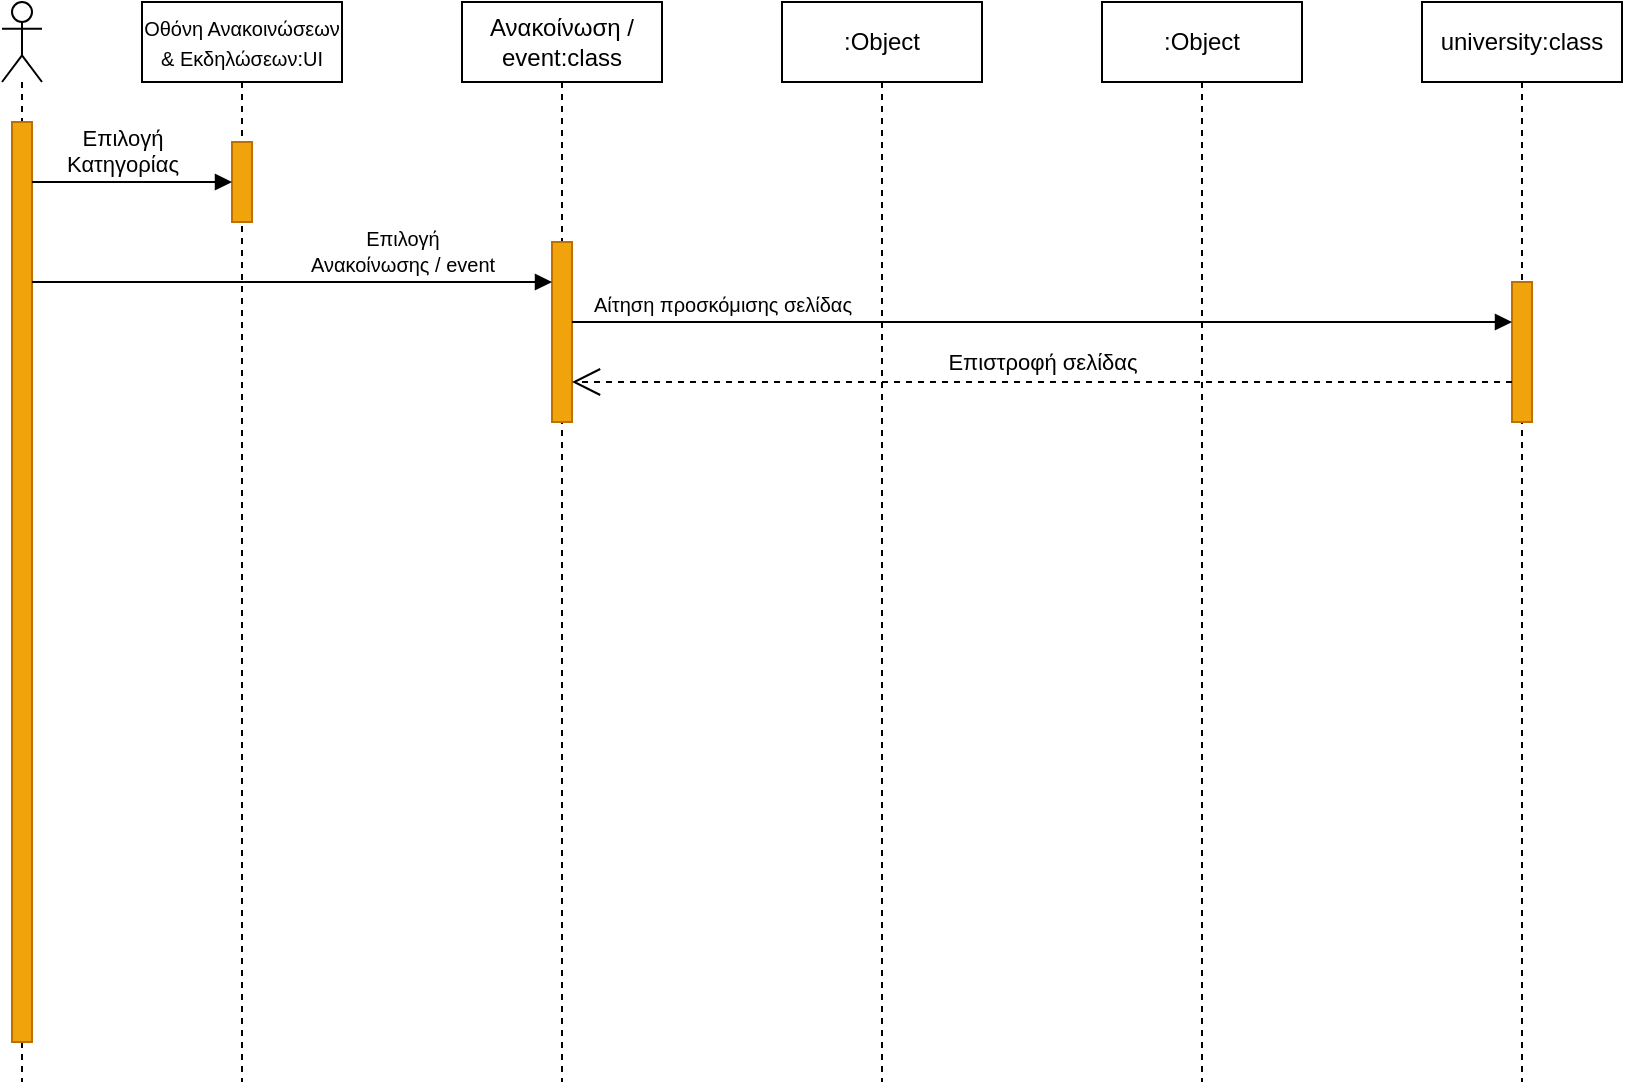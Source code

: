 <mxfile version="21.2.9" type="github">
  <diagram name="Page-1" id="13e1069c-82ec-6db2-03f1-153e76fe0fe0">
    <mxGraphModel dx="552" dy="294" grid="1" gridSize="10" guides="1" tooltips="1" connect="1" arrows="1" fold="1" page="1" pageScale="1" pageWidth="1169" pageHeight="827" background="none" math="0" shadow="0">
      <root>
        <mxCell id="0" />
        <mxCell id="1" parent="0" />
        <mxCell id="kRKsZhM11925azcYvkU_-2" value="" style="shape=umlLifeline;perimeter=lifelinePerimeter;whiteSpace=wrap;html=1;container=1;dropTarget=0;collapsible=0;recursiveResize=0;outlineConnect=0;portConstraint=eastwest;newEdgeStyle={&quot;edgeStyle&quot;:&quot;elbowEdgeStyle&quot;,&quot;elbow&quot;:&quot;vertical&quot;,&quot;curved&quot;:0,&quot;rounded&quot;:0};participant=umlActor;" vertex="1" parent="1">
          <mxGeometry x="90" y="80" width="20" height="540" as="geometry" />
        </mxCell>
        <mxCell id="kRKsZhM11925azcYvkU_-3" value="" style="html=1;points=[];perimeter=orthogonalPerimeter;outlineConnect=0;targetShapes=umlLifeline;portConstraint=eastwest;newEdgeStyle={&quot;edgeStyle&quot;:&quot;elbowEdgeStyle&quot;,&quot;elbow&quot;:&quot;vertical&quot;,&quot;curved&quot;:0,&quot;rounded&quot;:0};fillColor=#f0a30a;fontColor=#000000;strokeColor=#BD7000;" vertex="1" parent="kRKsZhM11925azcYvkU_-2">
          <mxGeometry x="5" y="60" width="10" height="460" as="geometry" />
        </mxCell>
        <mxCell id="kRKsZhM11925azcYvkU_-4" value="&lt;font style=&quot;font-size: 10px;&quot;&gt;Οθόνη Ανακοινώσεων &amp;amp; Εκδηλώσεων:UI&lt;/font&gt;" style="shape=umlLifeline;perimeter=lifelinePerimeter;whiteSpace=wrap;html=1;container=1;dropTarget=0;collapsible=0;recursiveResize=0;outlineConnect=0;portConstraint=eastwest;newEdgeStyle={&quot;edgeStyle&quot;:&quot;elbowEdgeStyle&quot;,&quot;elbow&quot;:&quot;vertical&quot;,&quot;curved&quot;:0,&quot;rounded&quot;:0};" vertex="1" parent="1">
          <mxGeometry x="160" y="80" width="100" height="540" as="geometry" />
        </mxCell>
        <mxCell id="kRKsZhM11925azcYvkU_-10" value="" style="html=1;points=[];perimeter=orthogonalPerimeter;outlineConnect=0;targetShapes=umlLifeline;portConstraint=eastwest;newEdgeStyle={&quot;edgeStyle&quot;:&quot;elbowEdgeStyle&quot;,&quot;elbow&quot;:&quot;vertical&quot;,&quot;curved&quot;:0,&quot;rounded&quot;:0};fillColor=#f0a30a;fontColor=#000000;strokeColor=#BD7000;" vertex="1" parent="kRKsZhM11925azcYvkU_-4">
          <mxGeometry x="45" y="70" width="10" height="40" as="geometry" />
        </mxCell>
        <mxCell id="kRKsZhM11925azcYvkU_-5" value="Ανακοίνωση / event:class" style="shape=umlLifeline;perimeter=lifelinePerimeter;whiteSpace=wrap;html=1;container=1;dropTarget=0;collapsible=0;recursiveResize=0;outlineConnect=0;portConstraint=eastwest;newEdgeStyle={&quot;edgeStyle&quot;:&quot;elbowEdgeStyle&quot;,&quot;elbow&quot;:&quot;vertical&quot;,&quot;curved&quot;:0,&quot;rounded&quot;:0};" vertex="1" parent="1">
          <mxGeometry x="320" y="80" width="100" height="540" as="geometry" />
        </mxCell>
        <mxCell id="kRKsZhM11925azcYvkU_-13" value="" style="html=1;points=[];perimeter=orthogonalPerimeter;outlineConnect=0;targetShapes=umlLifeline;portConstraint=eastwest;newEdgeStyle={&quot;edgeStyle&quot;:&quot;elbowEdgeStyle&quot;,&quot;elbow&quot;:&quot;vertical&quot;,&quot;curved&quot;:0,&quot;rounded&quot;:0};fillColor=#f0a30a;fontColor=#000000;strokeColor=#BD7000;" vertex="1" parent="kRKsZhM11925azcYvkU_-5">
          <mxGeometry x="45" y="120" width="10" height="90" as="geometry" />
        </mxCell>
        <mxCell id="kRKsZhM11925azcYvkU_-6" value=":Object" style="shape=umlLifeline;perimeter=lifelinePerimeter;whiteSpace=wrap;html=1;container=1;dropTarget=0;collapsible=0;recursiveResize=0;outlineConnect=0;portConstraint=eastwest;newEdgeStyle={&quot;edgeStyle&quot;:&quot;elbowEdgeStyle&quot;,&quot;elbow&quot;:&quot;vertical&quot;,&quot;curved&quot;:0,&quot;rounded&quot;:0};" vertex="1" parent="1">
          <mxGeometry x="480" y="80" width="100" height="540" as="geometry" />
        </mxCell>
        <mxCell id="kRKsZhM11925azcYvkU_-7" value=":Object" style="shape=umlLifeline;perimeter=lifelinePerimeter;whiteSpace=wrap;html=1;container=1;dropTarget=0;collapsible=0;recursiveResize=0;outlineConnect=0;portConstraint=eastwest;newEdgeStyle={&quot;edgeStyle&quot;:&quot;elbowEdgeStyle&quot;,&quot;elbow&quot;:&quot;vertical&quot;,&quot;curved&quot;:0,&quot;rounded&quot;:0};" vertex="1" parent="1">
          <mxGeometry x="640" y="80" width="100" height="540" as="geometry" />
        </mxCell>
        <mxCell id="kRKsZhM11925azcYvkU_-8" value="university:class" style="shape=umlLifeline;perimeter=lifelinePerimeter;whiteSpace=wrap;html=1;container=1;dropTarget=0;collapsible=0;recursiveResize=0;outlineConnect=0;portConstraint=eastwest;newEdgeStyle={&quot;edgeStyle&quot;:&quot;elbowEdgeStyle&quot;,&quot;elbow&quot;:&quot;vertical&quot;,&quot;curved&quot;:0,&quot;rounded&quot;:0};" vertex="1" parent="1">
          <mxGeometry x="800" y="80" width="100" height="540" as="geometry" />
        </mxCell>
        <mxCell id="kRKsZhM11925azcYvkU_-15" value="" style="html=1;points=[];perimeter=orthogonalPerimeter;outlineConnect=0;targetShapes=umlLifeline;portConstraint=eastwest;newEdgeStyle={&quot;edgeStyle&quot;:&quot;elbowEdgeStyle&quot;,&quot;elbow&quot;:&quot;vertical&quot;,&quot;curved&quot;:0,&quot;rounded&quot;:0};fillColor=#f0a30a;fontColor=#000000;strokeColor=#BD7000;" vertex="1" parent="kRKsZhM11925azcYvkU_-8">
          <mxGeometry x="45" y="140" width="10" height="70" as="geometry" />
        </mxCell>
        <mxCell id="kRKsZhM11925azcYvkU_-11" value="Επιλογή &lt;br&gt;Κατηγορίας" style="html=1;verticalAlign=bottom;endArrow=block;edgeStyle=elbowEdgeStyle;elbow=vertical;curved=0;rounded=0;" edge="1" parent="1" source="kRKsZhM11925azcYvkU_-3" target="kRKsZhM11925azcYvkU_-10">
          <mxGeometry x="-0.1" width="80" relative="1" as="geometry">
            <mxPoint x="110" y="170" as="sourcePoint" />
            <mxPoint x="200" y="170" as="targetPoint" />
            <Array as="points">
              <mxPoint x="190" y="170" />
              <mxPoint x="110" y="150" />
            </Array>
            <mxPoint as="offset" />
          </mxGeometry>
        </mxCell>
        <mxCell id="kRKsZhM11925azcYvkU_-14" value="&lt;font style=&quot;font-size: 10px;&quot;&gt;Επιλογή &lt;br&gt;Ανακοίνωσης / event&lt;/font&gt;" style="html=1;verticalAlign=bottom;endArrow=block;edgeStyle=elbowEdgeStyle;elbow=vertical;curved=0;rounded=0;" edge="1" parent="1" source="kRKsZhM11925azcYvkU_-3" target="kRKsZhM11925azcYvkU_-13">
          <mxGeometry x="0.423" width="80" relative="1" as="geometry">
            <mxPoint x="110" y="220" as="sourcePoint" />
            <mxPoint x="210" y="220" as="targetPoint" />
            <Array as="points">
              <mxPoint x="195" y="220" />
              <mxPoint x="115" y="200" />
            </Array>
            <mxPoint as="offset" />
          </mxGeometry>
        </mxCell>
        <mxCell id="kRKsZhM11925azcYvkU_-16" value="&lt;span style=&quot;font-size: 10px;&quot;&gt;Αίτηση προσκόμισης σελίδας&lt;/span&gt;" style="html=1;verticalAlign=bottom;endArrow=block;edgeStyle=elbowEdgeStyle;elbow=vertical;curved=0;rounded=0;" edge="1" parent="1" source="kRKsZhM11925azcYvkU_-13" target="kRKsZhM11925azcYvkU_-15">
          <mxGeometry x="-0.681" width="80" relative="1" as="geometry">
            <mxPoint x="380" y="240" as="sourcePoint" />
            <mxPoint x="640" y="240" as="targetPoint" />
            <Array as="points">
              <mxPoint x="470" y="240" />
              <mxPoint x="390" y="220" />
            </Array>
            <mxPoint as="offset" />
          </mxGeometry>
        </mxCell>
        <mxCell id="kRKsZhM11925azcYvkU_-17" value="Επιστροφή σελίδας" style="endArrow=open;endSize=12;dashed=1;html=1;rounded=0;" edge="1" parent="1" source="kRKsZhM11925azcYvkU_-15" target="kRKsZhM11925azcYvkU_-13">
          <mxGeometry y="-10" width="160" relative="1" as="geometry">
            <mxPoint x="440" y="280" as="sourcePoint" />
            <mxPoint x="600" y="280" as="targetPoint" />
            <Array as="points">
              <mxPoint x="630" y="270" />
            </Array>
            <mxPoint as="offset" />
          </mxGeometry>
        </mxCell>
      </root>
    </mxGraphModel>
  </diagram>
</mxfile>
